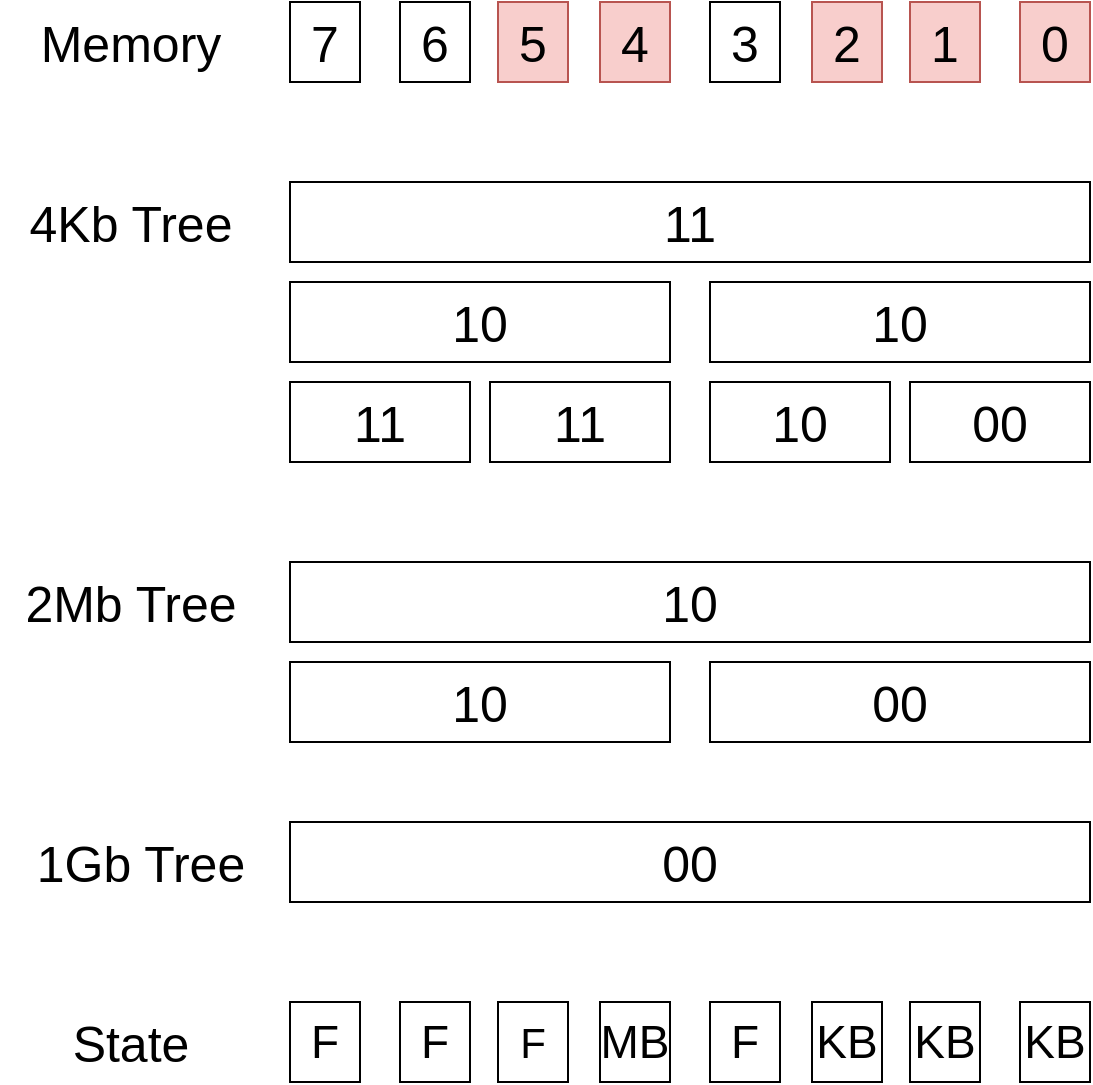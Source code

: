 <mxfile version="20.5.1" type="device"><diagram id="zjln9nGrKO4OnWLjlrIO" name="Page-1"><mxGraphModel dx="1348" dy="793" grid="1" gridSize="10" guides="1" tooltips="1" connect="1" arrows="1" fold="1" page="1" pageScale="1" pageWidth="850" pageHeight="1100" math="0" shadow="0"><root><mxCell id="0"/><mxCell id="1" parent="0"/><mxCell id="dBjkYNTrU5PymwltPniq-23" value="&lt;font style=&quot;font-size: 25px;&quot;&gt;10&lt;/font&gt;" style="rounded=0;whiteSpace=wrap;html=1;" parent="1" vertex="1"><mxGeometry x="430" y="210" width="190" height="40" as="geometry"/></mxCell><mxCell id="dBjkYNTrU5PymwltPniq-24" value="&lt;font style=&quot;font-size: 25px;&quot;&gt;10&lt;/font&gt;" style="rounded=0;whiteSpace=wrap;html=1;" parent="1" vertex="1"><mxGeometry x="640" y="210" width="190" height="40" as="geometry"/></mxCell><mxCell id="dBjkYNTrU5PymwltPniq-28" value="&lt;font style=&quot;font-size: 25px;&quot;&gt;00&lt;/font&gt;" style="rounded=0;whiteSpace=wrap;html=1;" parent="1" vertex="1"><mxGeometry x="740" y="260" width="90" height="40" as="geometry"/></mxCell><mxCell id="dBjkYNTrU5PymwltPniq-29" value="&lt;font style=&quot;font-size: 25px;&quot;&gt;11&lt;/font&gt;" style="rounded=0;whiteSpace=wrap;html=1;" parent="1" vertex="1"><mxGeometry x="430" y="160" width="400" height="40" as="geometry"/></mxCell><mxCell id="dBjkYNTrU5PymwltPniq-31" value="&lt;font style=&quot;font-size: 25px;&quot;&gt;11&lt;/font&gt;" style="rounded=0;whiteSpace=wrap;html=1;" parent="1" vertex="1"><mxGeometry x="430" y="260" width="90" height="40" as="geometry"/></mxCell><mxCell id="dBjkYNTrU5PymwltPniq-32" value="&lt;font style=&quot;font-size: 25px;&quot;&gt;11&lt;/font&gt;" style="rounded=0;whiteSpace=wrap;html=1;" parent="1" vertex="1"><mxGeometry x="530" y="260" width="90" height="40" as="geometry"/></mxCell><mxCell id="dBjkYNTrU5PymwltPniq-33" value="&lt;font style=&quot;font-size: 25px;&quot;&gt;10&lt;/font&gt;" style="rounded=0;whiteSpace=wrap;html=1;" parent="1" vertex="1"><mxGeometry x="640" y="260" width="90" height="40" as="geometry"/></mxCell><mxCell id="dBjkYNTrU5PymwltPniq-35" value="4Kb Tree" style="text;html=1;align=center;verticalAlign=middle;resizable=0;points=[];autosize=1;strokeColor=none;fillColor=none;fontSize=25;" parent="1" vertex="1"><mxGeometry x="290" y="160" width="120" height="40" as="geometry"/></mxCell><mxCell id="dBjkYNTrU5PymwltPniq-37" value="&lt;font style=&quot;font-size: 25px;&quot;&gt;10&lt;/font&gt;" style="rounded=0;whiteSpace=wrap;html=1;" parent="1" vertex="1"><mxGeometry x="430" y="400" width="190" height="40" as="geometry"/></mxCell><mxCell id="dBjkYNTrU5PymwltPniq-38" value="&lt;font style=&quot;font-size: 25px;&quot;&gt;00&lt;/font&gt;" style="rounded=0;whiteSpace=wrap;html=1;" parent="1" vertex="1"><mxGeometry x="640" y="400" width="190" height="40" as="geometry"/></mxCell><mxCell id="dBjkYNTrU5PymwltPniq-40" value="&lt;font style=&quot;font-size: 25px;&quot;&gt;10&lt;/font&gt;" style="rounded=0;whiteSpace=wrap;html=1;" parent="1" vertex="1"><mxGeometry x="430" y="350" width="400" height="40" as="geometry"/></mxCell><mxCell id="dBjkYNTrU5PymwltPniq-47" value="2Mb Tree" style="text;html=1;align=center;verticalAlign=middle;resizable=0;points=[];autosize=1;strokeColor=none;fillColor=none;fontSize=25;" parent="1" vertex="1"><mxGeometry x="285" y="350" width="130" height="40" as="geometry"/></mxCell><mxCell id="dBjkYNTrU5PymwltPniq-50" value="&lt;font style=&quot;font-size: 25px;&quot;&gt;00&lt;/font&gt;" style="rounded=0;whiteSpace=wrap;html=1;" parent="1" vertex="1"><mxGeometry x="430" y="480" width="400" height="40" as="geometry"/></mxCell><mxCell id="dBjkYNTrU5PymwltPniq-51" value="1Gb Tree" style="text;html=1;align=center;verticalAlign=middle;resizable=0;points=[];autosize=1;strokeColor=none;fillColor=none;fontSize=25;" parent="1" vertex="1"><mxGeometry x="290" y="480" width="130" height="40" as="geometry"/></mxCell><mxCell id="TYhwPSes7DojMcwzIKbP-2" value="&lt;font style=&quot;font-size: 25px;&quot;&gt;7&lt;/font&gt;" style="rounded=0;whiteSpace=wrap;html=1;" parent="1" vertex="1"><mxGeometry x="430" y="70" width="35" height="40" as="geometry"/></mxCell><mxCell id="TYhwPSes7DojMcwzIKbP-5" value="Memory" style="text;html=1;align=center;verticalAlign=middle;resizable=0;points=[];autosize=1;strokeColor=none;fillColor=none;fontSize=25;" parent="1" vertex="1"><mxGeometry x="295" y="70" width="110" height="40" as="geometry"/></mxCell><mxCell id="TYhwPSes7DojMcwzIKbP-8" value="&lt;font style=&quot;font-size: 25px;&quot;&gt;6&lt;/font&gt;" style="rounded=0;whiteSpace=wrap;html=1;" parent="1" vertex="1"><mxGeometry x="485" y="70" width="35" height="40" as="geometry"/></mxCell><mxCell id="TYhwPSes7DojMcwzIKbP-9" value="&lt;font style=&quot;font-size: 25px;&quot;&gt;5&lt;/font&gt;" style="rounded=0;whiteSpace=wrap;html=1;fillColor=#f8cecc;strokeColor=#b85450;" parent="1" vertex="1"><mxGeometry x="534" y="70" width="35" height="40" as="geometry"/></mxCell><mxCell id="TYhwPSes7DojMcwzIKbP-10" value="&lt;font style=&quot;font-size: 25px;&quot;&gt;4&lt;/font&gt;" style="rounded=0;whiteSpace=wrap;html=1;fillColor=#f8cecc;strokeColor=#b85450;" parent="1" vertex="1"><mxGeometry x="585" y="70" width="35" height="40" as="geometry"/></mxCell><mxCell id="TYhwPSes7DojMcwzIKbP-11" value="&lt;font style=&quot;font-size: 25px;&quot;&gt;3&lt;/font&gt;" style="rounded=0;whiteSpace=wrap;html=1;" parent="1" vertex="1"><mxGeometry x="640" y="70" width="35" height="40" as="geometry"/></mxCell><mxCell id="TYhwPSes7DojMcwzIKbP-12" value="&lt;font style=&quot;font-size: 25px;&quot;&gt;2&lt;/font&gt;" style="rounded=0;whiteSpace=wrap;html=1;fillColor=#f8cecc;strokeColor=#b85450;" parent="1" vertex="1"><mxGeometry x="691" y="70" width="35" height="40" as="geometry"/></mxCell><mxCell id="TYhwPSes7DojMcwzIKbP-13" value="&lt;font style=&quot;font-size: 25px;&quot;&gt;1&lt;/font&gt;" style="rounded=0;whiteSpace=wrap;html=1;fillColor=#f8cecc;strokeColor=#b85450;" parent="1" vertex="1"><mxGeometry x="740" y="70" width="35" height="40" as="geometry"/></mxCell><mxCell id="TYhwPSes7DojMcwzIKbP-14" value="&lt;font style=&quot;font-size: 25px;&quot;&gt;0&lt;/font&gt;" style="rounded=0;whiteSpace=wrap;html=1;fillColor=#f8cecc;strokeColor=#b85450;" parent="1" vertex="1"><mxGeometry x="795" y="70" width="35" height="40" as="geometry"/></mxCell><mxCell id="TYhwPSes7DojMcwzIKbP-15" value="&lt;font style=&quot;font-size: 23px;&quot;&gt;F&lt;/font&gt;" style="rounded=0;whiteSpace=wrap;html=1;" parent="1" vertex="1"><mxGeometry x="430" y="570" width="35" height="40" as="geometry"/></mxCell><mxCell id="TYhwPSes7DojMcwzIKbP-16" value="State" style="text;html=1;align=center;verticalAlign=middle;resizable=0;points=[];autosize=1;strokeColor=none;fillColor=none;fontSize=25;" parent="1" vertex="1"><mxGeometry x="310" y="570" width="80" height="40" as="geometry"/></mxCell><mxCell id="TYhwPSes7DojMcwzIKbP-17" value="&lt;font style=&quot;font-size: 23px;&quot;&gt;F&lt;/font&gt;" style="rounded=0;whiteSpace=wrap;html=1;" parent="1" vertex="1"><mxGeometry x="485" y="570" width="35" height="40" as="geometry"/></mxCell><mxCell id="TYhwPSes7DojMcwzIKbP-18" value="&lt;font style=&quot;font-size: 21px;&quot;&gt;F&lt;/font&gt;" style="rounded=0;whiteSpace=wrap;html=1;" parent="1" vertex="1"><mxGeometry x="534" y="570" width="35" height="40" as="geometry"/></mxCell><mxCell id="TYhwPSes7DojMcwzIKbP-19" value="&lt;font style=&quot;font-size: 23px;&quot;&gt;MB&lt;/font&gt;" style="rounded=0;whiteSpace=wrap;html=1;" parent="1" vertex="1"><mxGeometry x="585" y="570" width="35" height="40" as="geometry"/></mxCell><mxCell id="TYhwPSes7DojMcwzIKbP-20" value="&lt;font style=&quot;font-size: 23px;&quot;&gt;F&lt;/font&gt;" style="rounded=0;whiteSpace=wrap;html=1;" parent="1" vertex="1"><mxGeometry x="640" y="570" width="35" height="40" as="geometry"/></mxCell><mxCell id="TYhwPSes7DojMcwzIKbP-21" value="&lt;font style=&quot;font-size: 23px;&quot;&gt;KB&lt;/font&gt;" style="rounded=0;whiteSpace=wrap;html=1;" parent="1" vertex="1"><mxGeometry x="691" y="570" width="35" height="40" as="geometry"/></mxCell><mxCell id="TYhwPSes7DojMcwzIKbP-22" value="&lt;font style=&quot;font-size: 23px;&quot;&gt;KB&lt;/font&gt;" style="rounded=0;whiteSpace=wrap;html=1;" parent="1" vertex="1"><mxGeometry x="740" y="570" width="35" height="40" as="geometry"/></mxCell><mxCell id="TYhwPSes7DojMcwzIKbP-23" value="&lt;font style=&quot;font-size: 23px;&quot;&gt;KB&lt;/font&gt;" style="rounded=0;whiteSpace=wrap;html=1;" parent="1" vertex="1"><mxGeometry x="795" y="570" width="35" height="40" as="geometry"/></mxCell></root></mxGraphModel></diagram></mxfile>